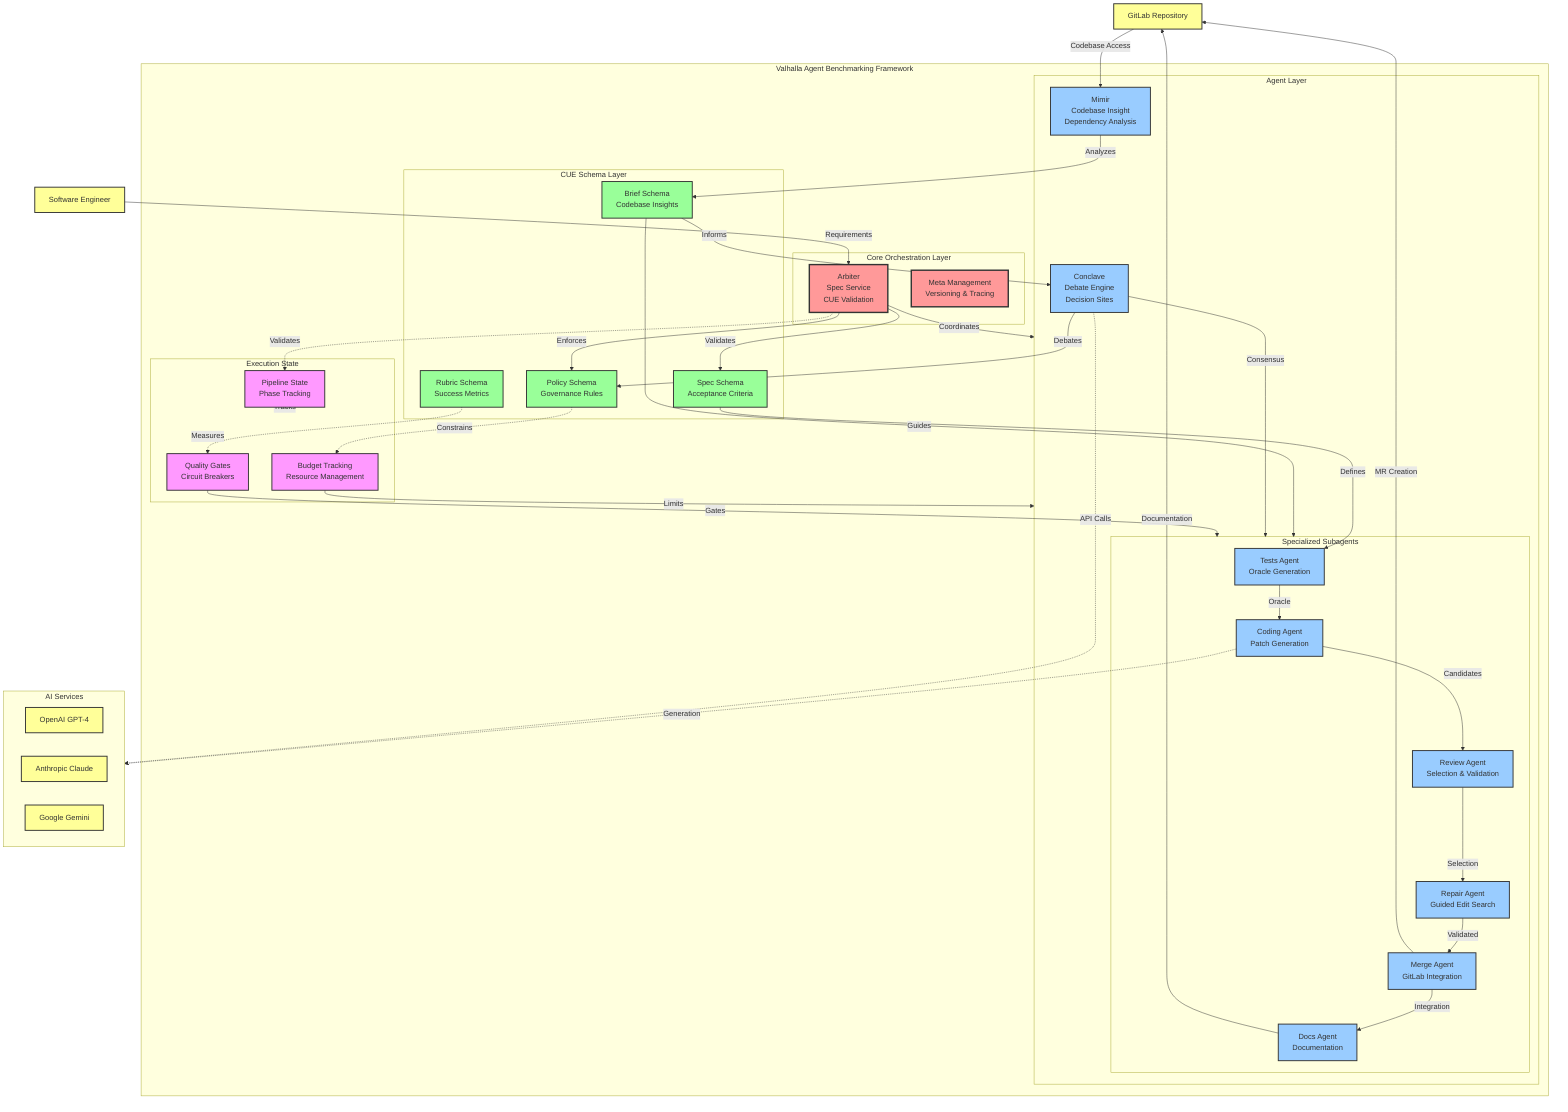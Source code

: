 graph TB
    %% External Systems
    GitLab[GitLab Repository]
    User[Software Engineer]
    
    %% Valhalla Core Components
    subgraph Valhalla["Valhalla Agent Benchmarking Framework"]
        subgraph Core["Core Orchestration Layer"]
            Arbiter[Arbiter<br/>Spec Service<br/>CUE Validation]
            Meta[Meta Management<br/>Versioning & Tracing]
        end
        
        subgraph Agents["Agent Layer"]
            Mimir[Mimir<br/>Codebase Insight<br/>Dependency Analysis]
            Conclave[Conclave<br/>Debate Engine<br/>Decision Sites]
            
            subgraph SubAgents["Specialized Subagents"]
                Tests[Tests Agent<br/>Oracle Generation]
                Coding[Coding Agent<br/>Patch Generation]
                Review[Review Agent<br/>Selection & Validation]
                Repair[Repair Agent<br/>Guided Edit Search]
                Merge[Merge Agent<br/>GitLab Integration]
                Docs[Docs Agent<br/>Documentation]
            end
        end
        
        subgraph State["Execution State"]
            Pipeline[Pipeline State<br/>Phase Tracking]
            Budget[Budget Tracking<br/>Resource Management]
            Quality[Quality Gates<br/>Circuit Breakers]
        end
        
        subgraph Schema["CUE Schema Layer"]
            Spec[Spec Schema<br/>Acceptance Criteria]
            Policy[Policy Schema<br/>Governance Rules]
            Rubric[Rubric Schema<br/>Success Metrics]
            Brief[Brief Schema<br/>Codebase Insights]
        end
    end
    
    %% External AI Services
    subgraph AIServices["AI Services"]
        OpenAI[OpenAI GPT-4]
        Anthropic[Anthropic Claude]
        Google[Google Gemini]
    end
    
    %% Data Flow - Reactive DAG
    User -->|Requirements| Arbiter
    GitLab -->|Codebase Access| Mimir
    
    Arbiter -->|Validates| Spec
    Arbiter -->|Enforces| Policy
    Arbiter -->|Coordinates| Agents
    
    Mimir -->|Analyzes| Brief
    Brief -->|Informs| Conclave
    Brief -->|Guides| SubAgents
    
    Spec -->|Defines| Tests
    Tests -->|Oracle| Coding
    Coding -->|Candidates| Review
    Review -->|Selection| Repair
    Repair -->|Validated| Merge
    Merge -->|Integration| Docs
    
    Conclave -->|Debates| Policy
    Conclave -->|Consensus| SubAgents
    
    %% External Service Integration
    Conclave -.->|API Calls| AIServices
    Coding -.->|Generation| AIServices
    
    Pipeline -->|Tracks| State
    Budget -->|Limits| Agents
    Quality -->|Gates| SubAgents
    
    Merge -->|MR Creation| GitLab
    Docs -->|Documentation| GitLab
    
    %% Validation Flows (dotted)
    Arbiter -.->|Validates| Pipeline
    Policy -.->|Constrains| Budget
    Rubric -.->|Measures| Quality
    
    %% Key Architectural Principles
    classDef core fill:#ff9999,stroke:#333,stroke-width:3px
    classDef agent fill:#99ccff,stroke:#333,stroke-width:2px
    classDef schema fill:#99ff99,stroke:#333,stroke-width:2px
    classDef external fill:#ffff99,stroke:#333,stroke-width:2px
    classDef state fill:#ff99ff,stroke:#333,stroke-width:2px
    
    class Arbiter,Meta core
    class Mimir,Conclave,Tests,Coding,Review,Repair,Merge,Docs agent
    class Spec,Policy,Rubric,Brief schema
    class GitLab,User,OpenAI,Anthropic,Google external
    class Pipeline,Budget,Quality state